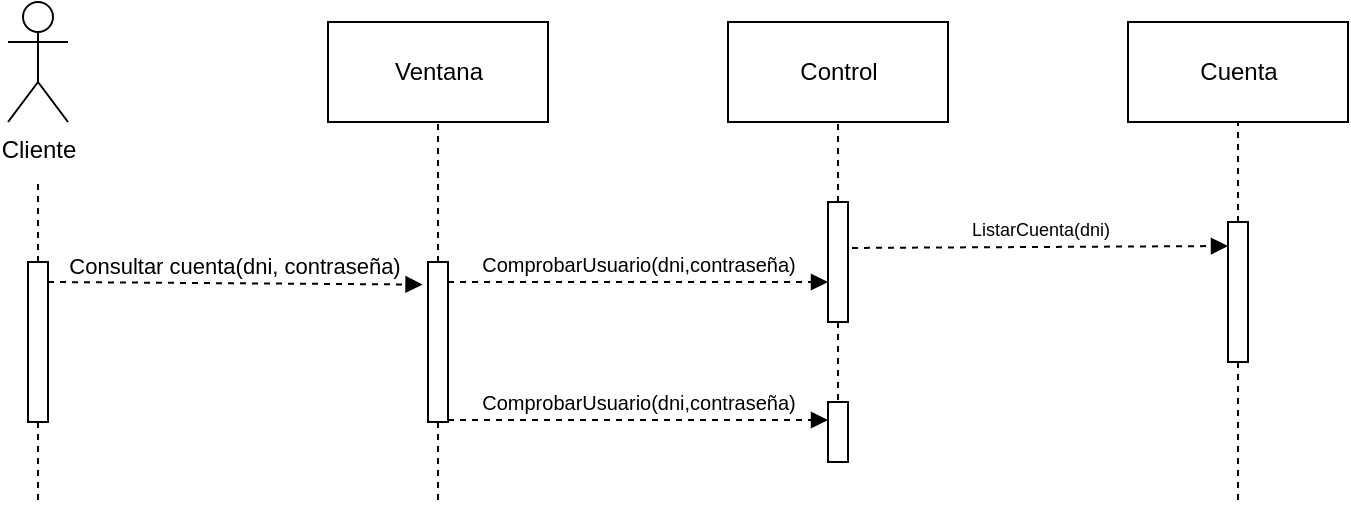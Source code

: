 <mxfile version="19.0.2" type="device"><diagram id="tWyFopIWkd767iS2FET0" name="Página-1"><mxGraphModel dx="722" dy="865" grid="1" gridSize="10" guides="1" tooltips="1" connect="1" arrows="1" fold="1" page="1" pageScale="1" pageWidth="827" pageHeight="1169" math="0" shadow="0"><root><mxCell id="0"/><mxCell id="1" parent="0"/><mxCell id="xIDxpN75iRgZURk1a9vX-2" value="Cliente" style="shape=umlActor;verticalLabelPosition=bottom;verticalAlign=top;html=1;" parent="1" vertex="1"><mxGeometry x="40" y="230" width="30" height="60" as="geometry"/></mxCell><mxCell id="xIDxpN75iRgZURk1a9vX-3" value="Ventana" style="html=1;" parent="1" vertex="1"><mxGeometry x="200" y="240" width="110" height="50" as="geometry"/></mxCell><mxCell id="xIDxpN75iRgZURk1a9vX-4" value="Control" style="html=1;" parent="1" vertex="1"><mxGeometry x="400" y="240" width="110" height="50" as="geometry"/></mxCell><mxCell id="xIDxpN75iRgZURk1a9vX-5" value="Cuenta" style="html=1;" parent="1" vertex="1"><mxGeometry x="600" y="240" width="110" height="50" as="geometry"/></mxCell><mxCell id="xIDxpN75iRgZURk1a9vX-6" style="edgeStyle=orthogonalEdgeStyle;rounded=0;orthogonalLoop=1;jettySize=auto;html=1;dashed=1;endArrow=none;endFill=0;" parent="1" source="xIDxpN75iRgZURk1a9vX-8" edge="1"><mxGeometry relative="1" as="geometry"><mxPoint x="55" y="480" as="targetPoint"/></mxGeometry></mxCell><mxCell id="xIDxpN75iRgZURk1a9vX-7" style="edgeStyle=orthogonalEdgeStyle;rounded=0;orthogonalLoop=1;jettySize=auto;html=1;dashed=1;endArrow=none;endFill=0;" parent="1" source="xIDxpN75iRgZURk1a9vX-8" edge="1"><mxGeometry relative="1" as="geometry"><mxPoint x="55" y="320" as="targetPoint"/></mxGeometry></mxCell><mxCell id="xIDxpN75iRgZURk1a9vX-8" value="" style="html=1;points=[];perimeter=orthogonalPerimeter;" parent="1" vertex="1"><mxGeometry x="50" y="360" width="10" height="80" as="geometry"/></mxCell><mxCell id="xIDxpN75iRgZURk1a9vX-9" style="edgeStyle=orthogonalEdgeStyle;rounded=0;orthogonalLoop=1;jettySize=auto;html=1;entryX=0.5;entryY=1;entryDx=0;entryDy=0;dashed=1;endArrow=none;endFill=0;" parent="1" source="xIDxpN75iRgZURk1a9vX-11" target="xIDxpN75iRgZURk1a9vX-3" edge="1"><mxGeometry relative="1" as="geometry"/></mxCell><mxCell id="xIDxpN75iRgZURk1a9vX-10" style="edgeStyle=orthogonalEdgeStyle;rounded=0;orthogonalLoop=1;jettySize=auto;html=1;dashed=1;fontSize=9;endArrow=none;endFill=0;" parent="1" source="xIDxpN75iRgZURk1a9vX-11" edge="1"><mxGeometry relative="1" as="geometry"><mxPoint x="255" y="480" as="targetPoint"/></mxGeometry></mxCell><mxCell id="xIDxpN75iRgZURk1a9vX-11" value="" style="html=1;points=[];perimeter=orthogonalPerimeter;" parent="1" vertex="1"><mxGeometry x="250" y="360" width="10" height="80" as="geometry"/></mxCell><mxCell id="xIDxpN75iRgZURk1a9vX-12" style="edgeStyle=orthogonalEdgeStyle;rounded=0;orthogonalLoop=1;jettySize=auto;html=1;dashed=1;endArrow=none;endFill=0;" parent="1" source="xIDxpN75iRgZURk1a9vX-14" target="xIDxpN75iRgZURk1a9vX-4" edge="1"><mxGeometry relative="1" as="geometry"/></mxCell><mxCell id="xIDxpN75iRgZURk1a9vX-13" style="edgeStyle=orthogonalEdgeStyle;rounded=0;orthogonalLoop=1;jettySize=auto;html=1;dashed=1;fontSize=9;endArrow=none;endFill=0;" parent="1" source="xIDxpN75iRgZURk1a9vX-14" edge="1"><mxGeometry relative="1" as="geometry"><mxPoint x="455" y="430" as="targetPoint"/></mxGeometry></mxCell><mxCell id="xIDxpN75iRgZURk1a9vX-14" value="" style="html=1;points=[];perimeter=orthogonalPerimeter;" parent="1" vertex="1"><mxGeometry x="450" y="330" width="10" height="60" as="geometry"/></mxCell><mxCell id="xIDxpN75iRgZURk1a9vX-16" style="edgeStyle=orthogonalEdgeStyle;rounded=0;orthogonalLoop=1;jettySize=auto;html=1;dashed=1;fontSize=9;endArrow=none;endFill=0;" parent="1" target="xIDxpN75iRgZURk1a9vX-24" edge="1"><mxGeometry relative="1" as="geometry"><mxPoint x="655" y="360" as="sourcePoint"/></mxGeometry></mxCell><mxCell id="xIDxpN75iRgZURk1a9vX-20" value="Consultar cuenta(dni, contraseña)" style="html=1;verticalAlign=bottom;endArrow=block;rounded=0;dashed=1;entryX=-0.272;entryY=0.141;entryDx=0;entryDy=0;entryPerimeter=0;" parent="1" target="xIDxpN75iRgZURk1a9vX-11" edge="1"><mxGeometry width="80" relative="1" as="geometry"><mxPoint x="60" y="370" as="sourcePoint"/><mxPoint x="140" y="370" as="targetPoint"/></mxGeometry></mxCell><mxCell id="xIDxpN75iRgZURk1a9vX-21" value="&lt;font size=&quot;1&quot;&gt;ComprobarUsuario(dni,contraseña)&lt;/font&gt;" style="html=1;verticalAlign=bottom;endArrow=block;rounded=0;dashed=1;" parent="1" edge="1"><mxGeometry width="80" relative="1" as="geometry"><mxPoint x="260" y="370" as="sourcePoint"/><mxPoint x="450" y="370" as="targetPoint"/></mxGeometry></mxCell><mxCell id="xIDxpN75iRgZURk1a9vX-22" value="ListarCuenta(dni)" style="html=1;verticalAlign=bottom;endArrow=block;rounded=0;dashed=1;fontSize=9;exitX=1.2;exitY=0.383;exitDx=0;exitDy=0;exitPerimeter=0;" parent="1" source="xIDxpN75iRgZURk1a9vX-14" edge="1"><mxGeometry width="80" relative="1" as="geometry"><mxPoint x="460" y="350" as="sourcePoint"/><mxPoint x="650" y="352" as="targetPoint"/></mxGeometry></mxCell><mxCell id="xIDxpN75iRgZURk1a9vX-23" style="edgeStyle=orthogonalEdgeStyle;rounded=0;orthogonalLoop=1;jettySize=auto;html=1;dashed=1;fontSize=9;endArrow=none;endFill=0;" parent="1" source="xIDxpN75iRgZURk1a9vX-24" edge="1"><mxGeometry relative="1" as="geometry"><mxPoint x="655" y="480" as="targetPoint"/></mxGeometry></mxCell><mxCell id="xIDxpN75iRgZURk1a9vX-35" style="edgeStyle=orthogonalEdgeStyle;rounded=0;orthogonalLoop=1;jettySize=auto;html=1;endArrow=none;endFill=0;dashed=1;" parent="1" source="xIDxpN75iRgZURk1a9vX-24" target="xIDxpN75iRgZURk1a9vX-5" edge="1"><mxGeometry relative="1" as="geometry"/></mxCell><mxCell id="xIDxpN75iRgZURk1a9vX-24" value="" style="html=1;points=[];perimeter=orthogonalPerimeter;" parent="1" vertex="1"><mxGeometry x="650" y="340" width="10" height="70" as="geometry"/></mxCell><mxCell id="om65wQ-KjzPOte4sQkp1-1" value="" style="html=1;points=[];perimeter=orthogonalPerimeter;" vertex="1" parent="1"><mxGeometry x="450" y="430" width="10" height="30" as="geometry"/></mxCell><mxCell id="om65wQ-KjzPOte4sQkp1-2" value="&lt;font size=&quot;1&quot;&gt;ComprobarUsuario(dni,contraseña)&lt;/font&gt;" style="html=1;verticalAlign=bottom;endArrow=block;rounded=0;dashed=1;" edge="1" parent="1"><mxGeometry width="80" relative="1" as="geometry"><mxPoint x="260" y="439" as="sourcePoint"/><mxPoint x="450" y="439" as="targetPoint"/></mxGeometry></mxCell></root></mxGraphModel></diagram></mxfile>